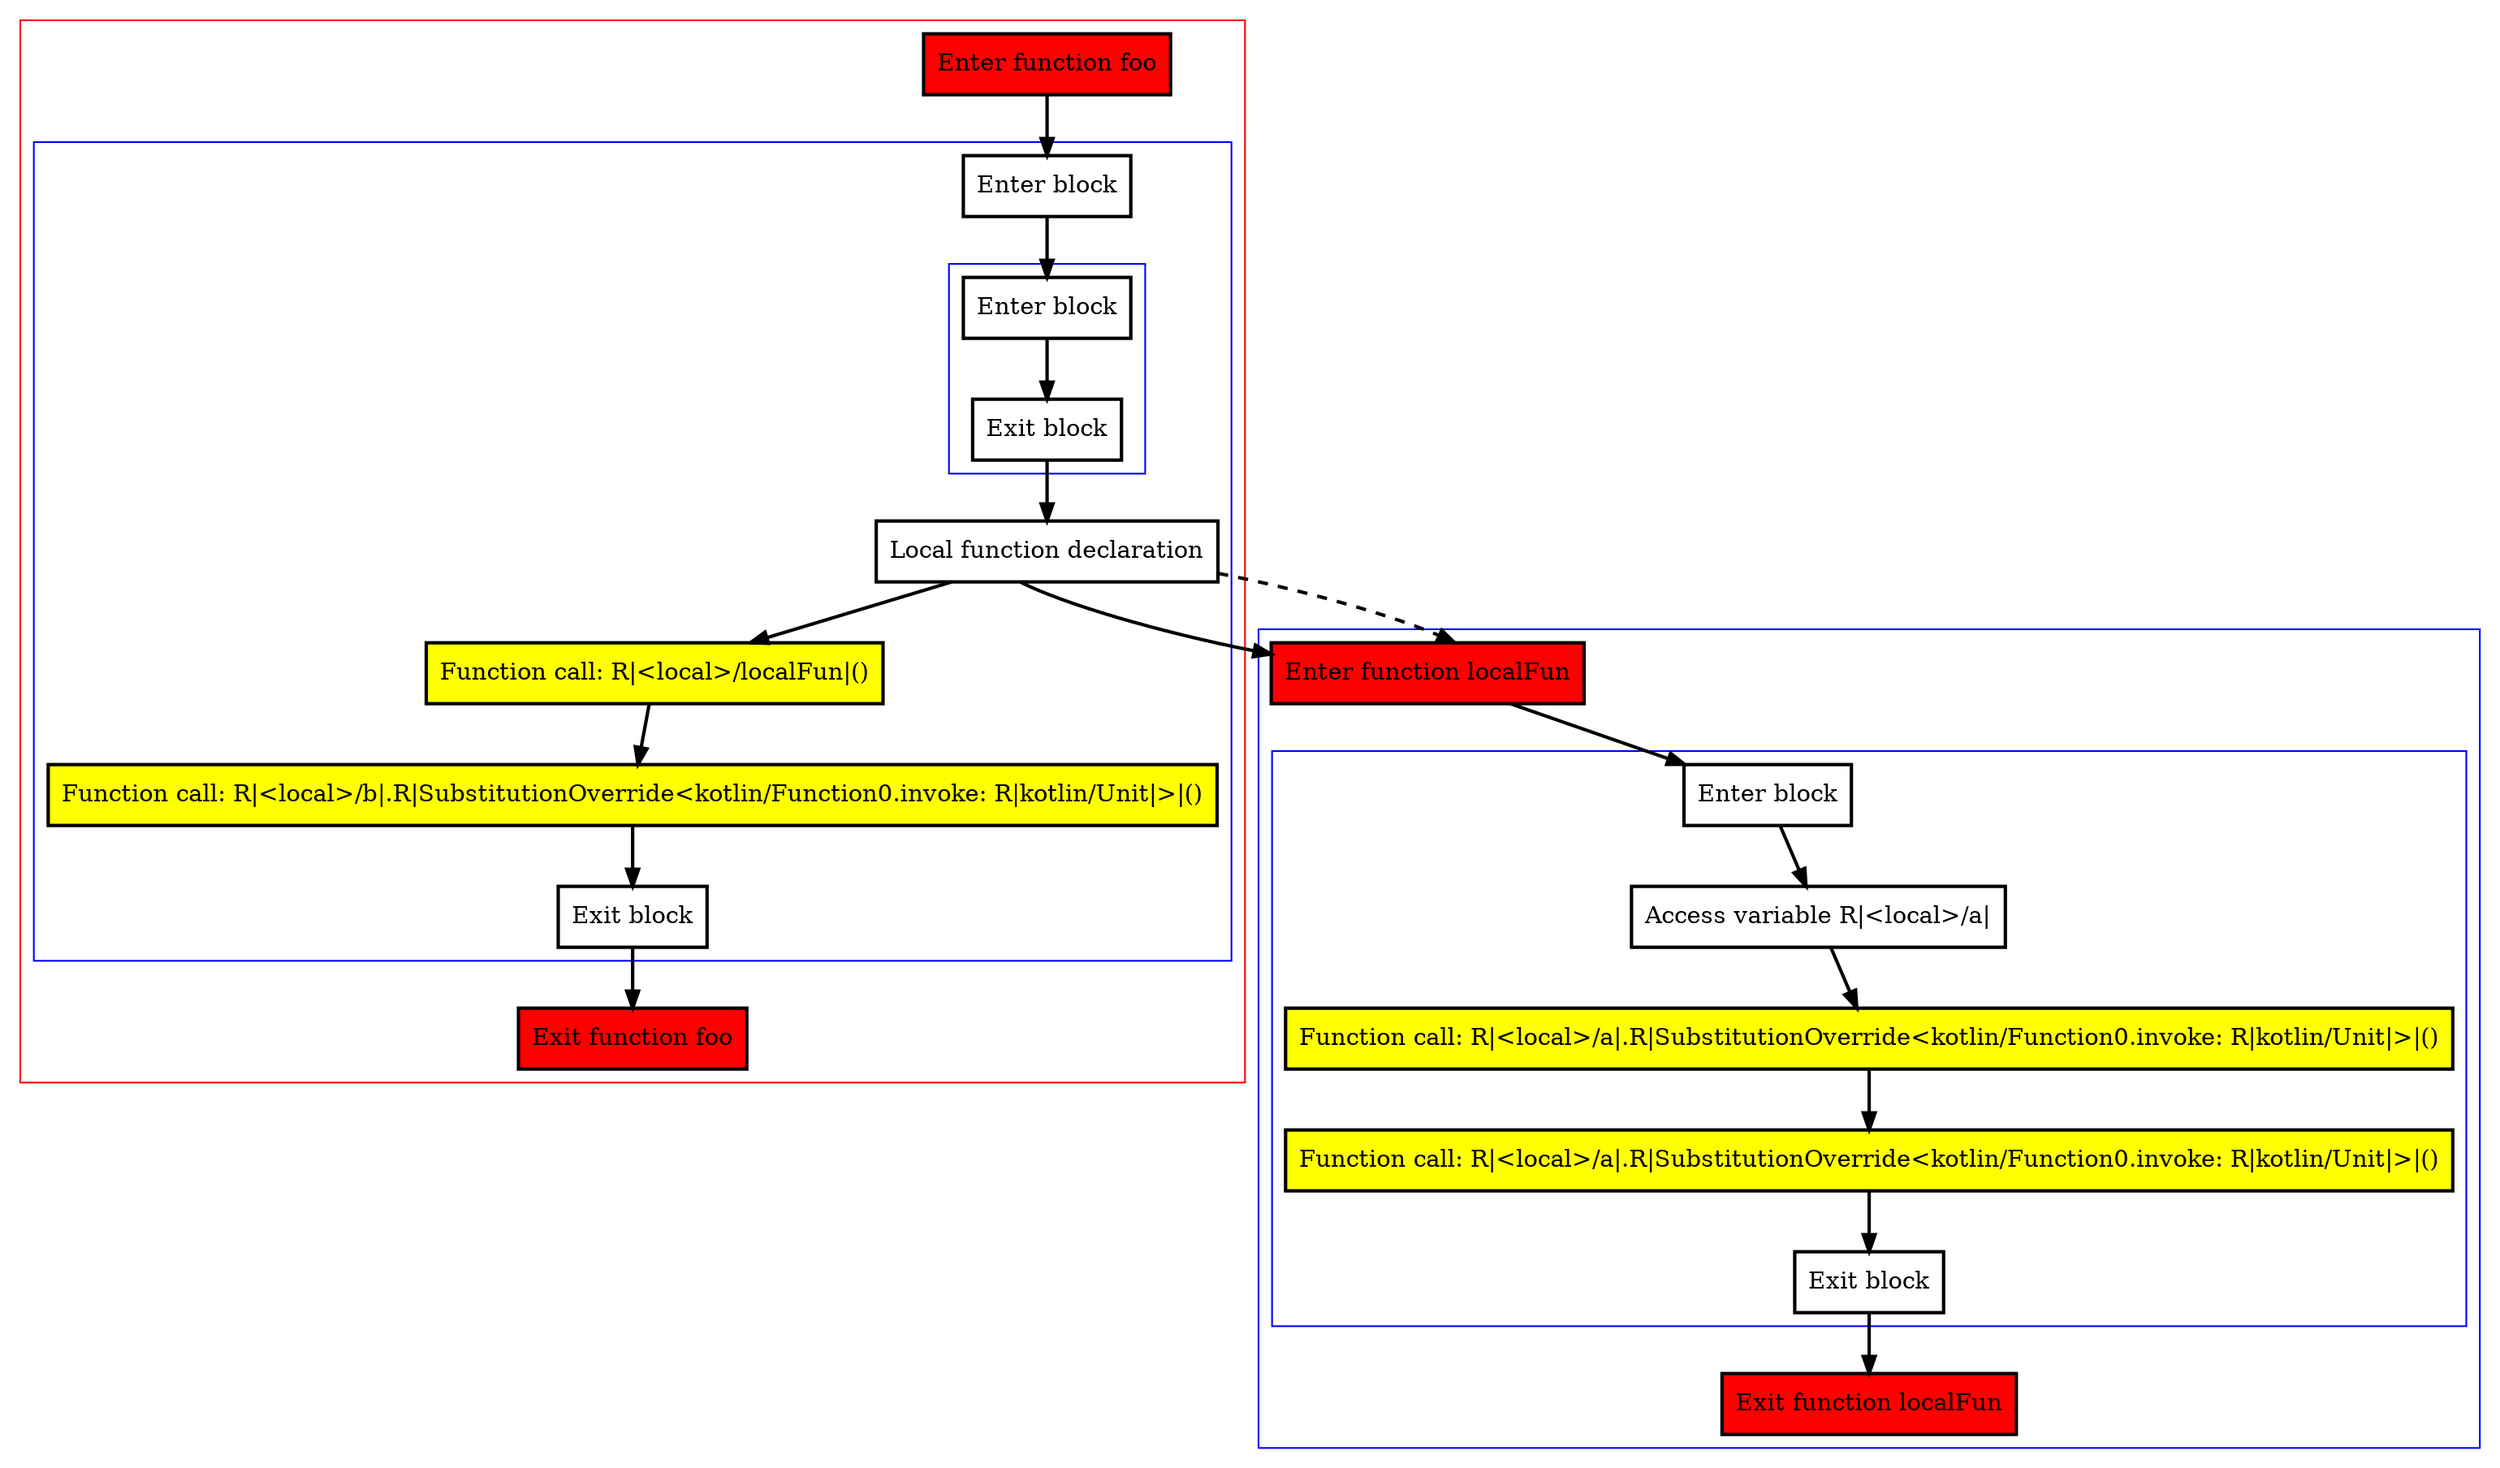 digraph inLocalFunction_kt {
    graph [nodesep=3]
    node [shape=box penwidth=2]
    edge [penwidth=2]

    subgraph cluster_0 {
        color=red
        0 [label="Enter function foo" style="filled" fillcolor=red];
        subgraph cluster_1 {
            color=blue
            1 [label="Enter block"];
            subgraph cluster_2 {
                color=blue
                2 [label="Enter block"];
                3 [label="Exit block"];
            }
            4 [label="Local function declaration"];
            5 [label="Function call: R|<local>/localFun|()" style="filled" fillcolor=yellow];
            6 [label="Function call: R|<local>/b|.R|SubstitutionOverride<kotlin/Function0.invoke: R|kotlin/Unit|>|()" style="filled" fillcolor=yellow];
            7 [label="Exit block"];
        }
        8 [label="Exit function foo" style="filled" fillcolor=red];
    }
    subgraph cluster_3 {
        color=blue
        9 [label="Enter function localFun" style="filled" fillcolor=red];
        subgraph cluster_4 {
            color=blue
            10 [label="Enter block"];
            11 [label="Access variable R|<local>/a|"];
            12 [label="Function call: R|<local>/a|.R|SubstitutionOverride<kotlin/Function0.invoke: R|kotlin/Unit|>|()" style="filled" fillcolor=yellow];
            13 [label="Function call: R|<local>/a|.R|SubstitutionOverride<kotlin/Function0.invoke: R|kotlin/Unit|>|()" style="filled" fillcolor=yellow];
            14 [label="Exit block"];
        }
        15 [label="Exit function localFun" style="filled" fillcolor=red];
    }
    0 -> {1};
    1 -> {2};
    2 -> {3};
    3 -> {4};
    4 -> {5 9};
    4 -> {9} [style=dashed];
    5 -> {6};
    6 -> {7};
    7 -> {8};
    9 -> {10};
    10 -> {11};
    11 -> {12};
    12 -> {13};
    13 -> {14};
    14 -> {15};

}
